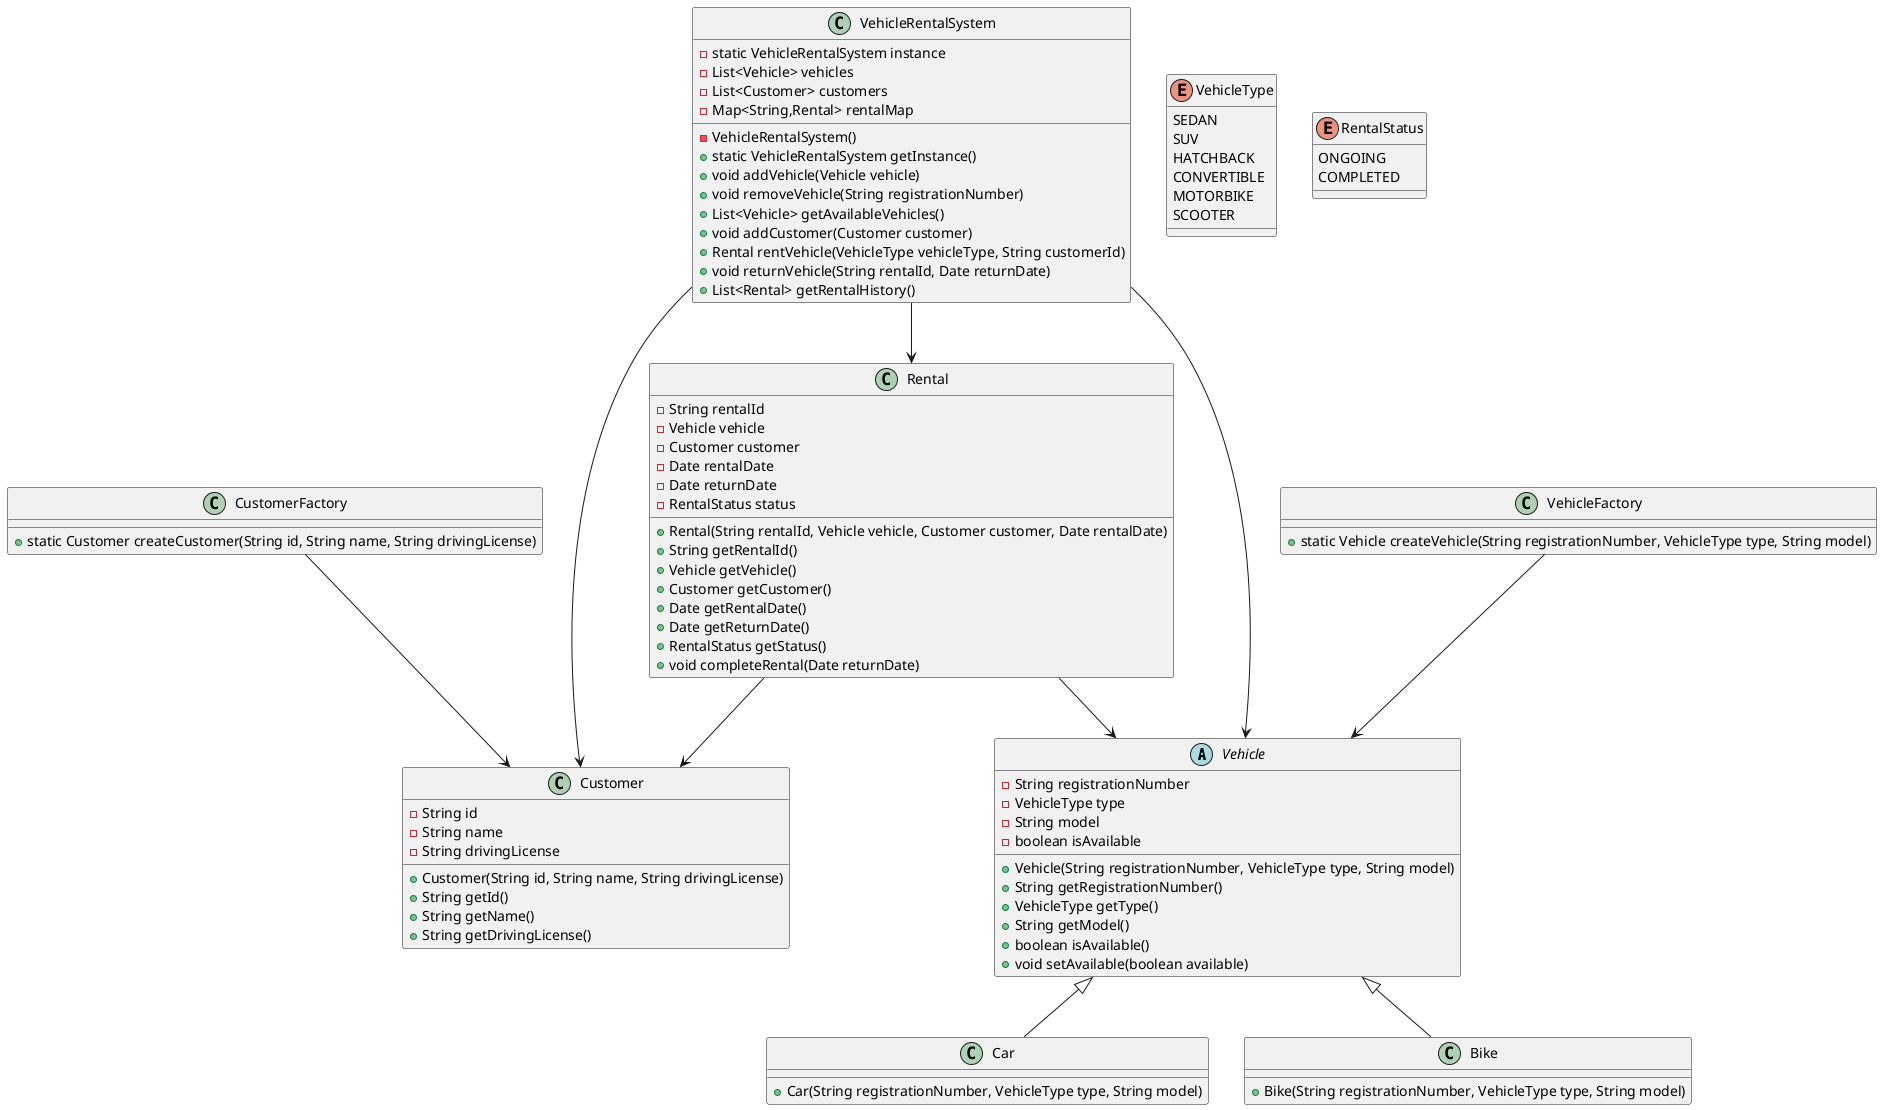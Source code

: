 @startuml

'!define VEHICLE_ABSTRACT class Vehicle <<abstract>>

abstract class Vehicle {
  -String registrationNumber
  -VehicleType type
  -String model
  -boolean isAvailable
  +Vehicle(String registrationNumber, VehicleType type, String model)
  +String getRegistrationNumber()
  +VehicleType getType()
  +String getModel()
  +boolean isAvailable()
  +void setAvailable(boolean available)
}

class Car {
  +Car(String registrationNumber, VehicleType type, String model)
}

class Bike {
  +Bike(String registrationNumber, VehicleType type, String model)
}

Vehicle <|-- Car
Vehicle <|-- Bike

enum VehicleType {
  SEDAN
  SUV
  HATCHBACK
  CONVERTIBLE
  MOTORBIKE
  SCOOTER
}

enum RentalStatus {
  ONGOING
  COMPLETED
}

class Customer {
  -String id
  -String name
  -String drivingLicense
  +Customer(String id, String name, String drivingLicense)
  +String getId()
  +String getName()
  +String getDrivingLicense()
}

class Rental {
  -String rentalId
  -Vehicle vehicle
  -Customer customer
  -Date rentalDate
  -Date returnDate
  -RentalStatus status
  +Rental(String rentalId, Vehicle vehicle, Customer customer, Date rentalDate)
  +String getRentalId()
  +Vehicle getVehicle()
  +Customer getCustomer()
  +Date getRentalDate()
  +Date getReturnDate()
  +RentalStatus getStatus()
  +void completeRental(Date returnDate)
}

class VehicleFactory {
  +static Vehicle createVehicle(String registrationNumber, VehicleType type, String model)
}

class CustomerFactory {
  +static Customer createCustomer(String id, String name, String drivingLicense)
}

class VehicleRentalSystem {
  -static VehicleRentalSystem instance
  -List<Vehicle> vehicles
  -List<Customer> customers
  -Map<String,Rental> rentalMap
  -VehicleRentalSystem()
  +static VehicleRentalSystem getInstance()
  +void addVehicle(Vehicle vehicle)
  +void removeVehicle(String registrationNumber)
  +List<Vehicle> getAvailableVehicles()
  +void addCustomer(Customer customer)
  +Rental rentVehicle(VehicleType vehicleType, String customerId)
  +void returnVehicle(String rentalId, Date returnDate)
  +List<Rental> getRentalHistory()
}

VehicleFactory --> Vehicle
CustomerFactory --> Customer
VehicleRentalSystem --> Vehicle
VehicleRentalSystem --> Customer
VehicleRentalSystem --> Rental
Rental --> Vehicle
Rental --> Customer

@enduml
